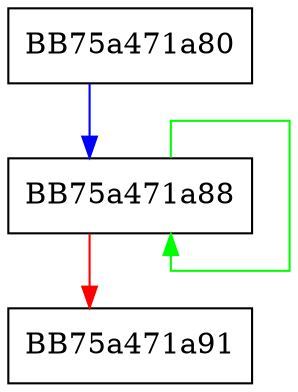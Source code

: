 digraph StoreString {
  node [shape="box"];
  graph [splines=ortho];
  BB75a471a80 -> BB75a471a88 [color="blue"];
  BB75a471a88 -> BB75a471a88 [color="green"];
  BB75a471a88 -> BB75a471a91 [color="red"];
}